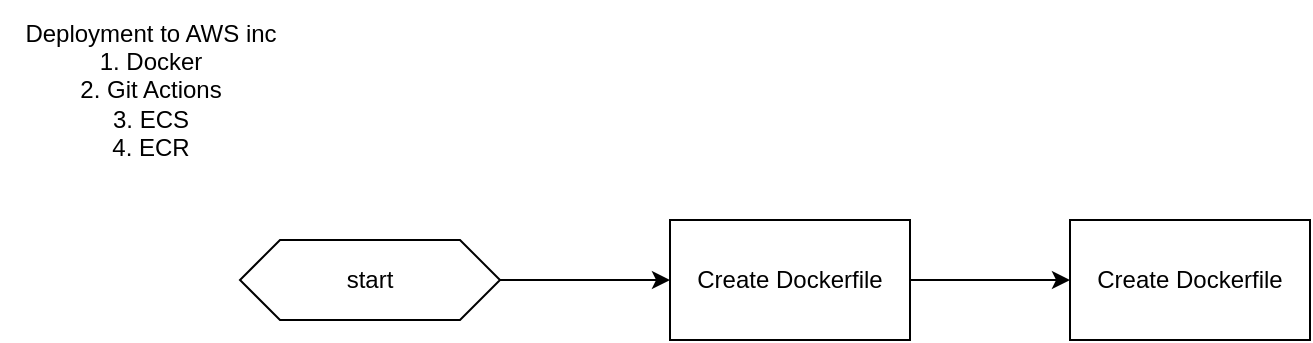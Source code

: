 <mxfile version="24.8.2">
  <diagram id="C5RBs43oDa-KdzZeNtuy" name="Page-1">
    <mxGraphModel dx="4545" dy="1266" grid="1" gridSize="10" guides="1" tooltips="1" connect="1" arrows="1" fold="1" page="1" pageScale="1" pageWidth="2339" pageHeight="3300" math="0" shadow="0">
      <root>
        <mxCell id="WIyWlLk6GJQsqaUBKTNV-0" />
        <mxCell id="WIyWlLk6GJQsqaUBKTNV-1" parent="WIyWlLk6GJQsqaUBKTNV-0" />
        <mxCell id="oc4WBK3pilswLX8HJTRZ-0" value="Deployment to AWS inc&lt;div&gt;1. Docker&lt;/div&gt;&lt;div&gt;2. Git Actions&lt;/div&gt;&lt;div&gt;3. ECS&lt;/div&gt;&lt;div&gt;4. ECR&lt;/div&gt;" style="text;html=1;align=center;verticalAlign=middle;resizable=0;points=[];autosize=1;strokeColor=none;fillColor=none;" parent="WIyWlLk6GJQsqaUBKTNV-1" vertex="1">
          <mxGeometry x="-2210" y="100" width="150" height="90" as="geometry" />
        </mxCell>
        <mxCell id="Hp0voM-NAS6thbAt5nUC-4" value="" style="edgeStyle=orthogonalEdgeStyle;rounded=0;orthogonalLoop=1;jettySize=auto;html=1;" edge="1" parent="WIyWlLk6GJQsqaUBKTNV-1" source="Hp0voM-NAS6thbAt5nUC-1" target="Hp0voM-NAS6thbAt5nUC-3">
          <mxGeometry relative="1" as="geometry" />
        </mxCell>
        <mxCell id="Hp0voM-NAS6thbAt5nUC-1" value="start" style="shape=hexagon;perimeter=hexagonPerimeter2;whiteSpace=wrap;html=1;fixedSize=1;" vertex="1" parent="WIyWlLk6GJQsqaUBKTNV-1">
          <mxGeometry x="-2090" y="220" width="130" height="40" as="geometry" />
        </mxCell>
        <mxCell id="Hp0voM-NAS6thbAt5nUC-6" value="" style="edgeStyle=orthogonalEdgeStyle;rounded=0;orthogonalLoop=1;jettySize=auto;html=1;" edge="1" parent="WIyWlLk6GJQsqaUBKTNV-1" source="Hp0voM-NAS6thbAt5nUC-3" target="Hp0voM-NAS6thbAt5nUC-5">
          <mxGeometry relative="1" as="geometry" />
        </mxCell>
        <mxCell id="Hp0voM-NAS6thbAt5nUC-3" value="Create Dockerfile" style="whiteSpace=wrap;html=1;" vertex="1" parent="WIyWlLk6GJQsqaUBKTNV-1">
          <mxGeometry x="-1875" y="210" width="120" height="60" as="geometry" />
        </mxCell>
        <mxCell id="Hp0voM-NAS6thbAt5nUC-5" value="Create Dockerfile" style="whiteSpace=wrap;html=1;" vertex="1" parent="WIyWlLk6GJQsqaUBKTNV-1">
          <mxGeometry x="-1675" y="210" width="120" height="60" as="geometry" />
        </mxCell>
      </root>
    </mxGraphModel>
  </diagram>
</mxfile>
